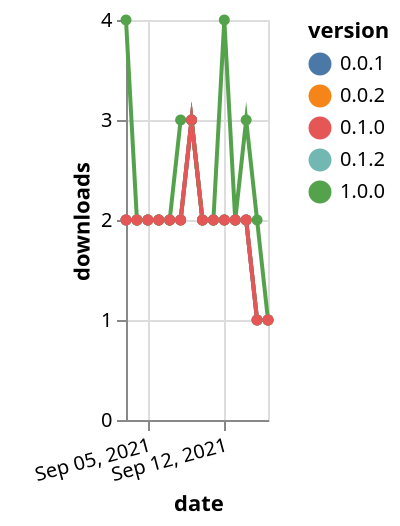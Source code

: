 {"$schema": "https://vega.github.io/schema/vega-lite/v5.json", "description": "A simple bar chart with embedded data.", "data": {"values": [{"date": "2021-09-03", "total": 2324, "delta": 2, "version": "0.1.2"}, {"date": "2021-09-04", "total": 2326, "delta": 2, "version": "0.1.2"}, {"date": "2021-09-05", "total": 2328, "delta": 2, "version": "0.1.2"}, {"date": "2021-09-06", "total": 2330, "delta": 2, "version": "0.1.2"}, {"date": "2021-09-07", "total": 2332, "delta": 2, "version": "0.1.2"}, {"date": "2021-09-08", "total": 2334, "delta": 2, "version": "0.1.2"}, {"date": "2021-09-09", "total": 2337, "delta": 3, "version": "0.1.2"}, {"date": "2021-09-10", "total": 2339, "delta": 2, "version": "0.1.2"}, {"date": "2021-09-11", "total": 2341, "delta": 2, "version": "0.1.2"}, {"date": "2021-09-12", "total": 2343, "delta": 2, "version": "0.1.2"}, {"date": "2021-09-13", "total": 2345, "delta": 2, "version": "0.1.2"}, {"date": "2021-09-14", "total": 2347, "delta": 2, "version": "0.1.2"}, {"date": "2021-09-15", "total": 2348, "delta": 1, "version": "0.1.2"}, {"date": "2021-09-16", "total": 2349, "delta": 1, "version": "0.1.2"}, {"date": "2021-09-03", "total": 2306, "delta": 2, "version": "0.0.2"}, {"date": "2021-09-04", "total": 2308, "delta": 2, "version": "0.0.2"}, {"date": "2021-09-05", "total": 2310, "delta": 2, "version": "0.0.2"}, {"date": "2021-09-06", "total": 2312, "delta": 2, "version": "0.0.2"}, {"date": "2021-09-07", "total": 2314, "delta": 2, "version": "0.0.2"}, {"date": "2021-09-08", "total": 2316, "delta": 2, "version": "0.0.2"}, {"date": "2021-09-09", "total": 2319, "delta": 3, "version": "0.0.2"}, {"date": "2021-09-10", "total": 2321, "delta": 2, "version": "0.0.2"}, {"date": "2021-09-11", "total": 2323, "delta": 2, "version": "0.0.2"}, {"date": "2021-09-12", "total": 2325, "delta": 2, "version": "0.0.2"}, {"date": "2021-09-13", "total": 2327, "delta": 2, "version": "0.0.2"}, {"date": "2021-09-14", "total": 2329, "delta": 2, "version": "0.0.2"}, {"date": "2021-09-15", "total": 2330, "delta": 1, "version": "0.0.2"}, {"date": "2021-09-16", "total": 2331, "delta": 1, "version": "0.0.2"}, {"date": "2021-09-03", "total": 2284, "delta": 2, "version": "0.0.1"}, {"date": "2021-09-04", "total": 2286, "delta": 2, "version": "0.0.1"}, {"date": "2021-09-05", "total": 2288, "delta": 2, "version": "0.0.1"}, {"date": "2021-09-06", "total": 2290, "delta": 2, "version": "0.0.1"}, {"date": "2021-09-07", "total": 2292, "delta": 2, "version": "0.0.1"}, {"date": "2021-09-08", "total": 2294, "delta": 2, "version": "0.0.1"}, {"date": "2021-09-09", "total": 2297, "delta": 3, "version": "0.0.1"}, {"date": "2021-09-10", "total": 2299, "delta": 2, "version": "0.0.1"}, {"date": "2021-09-11", "total": 2301, "delta": 2, "version": "0.0.1"}, {"date": "2021-09-12", "total": 2303, "delta": 2, "version": "0.0.1"}, {"date": "2021-09-13", "total": 2305, "delta": 2, "version": "0.0.1"}, {"date": "2021-09-14", "total": 2307, "delta": 2, "version": "0.0.1"}, {"date": "2021-09-15", "total": 2308, "delta": 1, "version": "0.0.1"}, {"date": "2021-09-16", "total": 2309, "delta": 1, "version": "0.0.1"}, {"date": "2021-09-03", "total": 1748, "delta": 4, "version": "1.0.0"}, {"date": "2021-09-04", "total": 1750, "delta": 2, "version": "1.0.0"}, {"date": "2021-09-05", "total": 1752, "delta": 2, "version": "1.0.0"}, {"date": "2021-09-06", "total": 1754, "delta": 2, "version": "1.0.0"}, {"date": "2021-09-07", "total": 1756, "delta": 2, "version": "1.0.0"}, {"date": "2021-09-08", "total": 1759, "delta": 3, "version": "1.0.0"}, {"date": "2021-09-09", "total": 1762, "delta": 3, "version": "1.0.0"}, {"date": "2021-09-10", "total": 1764, "delta": 2, "version": "1.0.0"}, {"date": "2021-09-11", "total": 1766, "delta": 2, "version": "1.0.0"}, {"date": "2021-09-12", "total": 1770, "delta": 4, "version": "1.0.0"}, {"date": "2021-09-13", "total": 1772, "delta": 2, "version": "1.0.0"}, {"date": "2021-09-14", "total": 1775, "delta": 3, "version": "1.0.0"}, {"date": "2021-09-15", "total": 1777, "delta": 2, "version": "1.0.0"}, {"date": "2021-09-16", "total": 1778, "delta": 1, "version": "1.0.0"}, {"date": "2021-09-03", "total": 2283, "delta": 2, "version": "0.1.0"}, {"date": "2021-09-04", "total": 2285, "delta": 2, "version": "0.1.0"}, {"date": "2021-09-05", "total": 2287, "delta": 2, "version": "0.1.0"}, {"date": "2021-09-06", "total": 2289, "delta": 2, "version": "0.1.0"}, {"date": "2021-09-07", "total": 2291, "delta": 2, "version": "0.1.0"}, {"date": "2021-09-08", "total": 2293, "delta": 2, "version": "0.1.0"}, {"date": "2021-09-09", "total": 2296, "delta": 3, "version": "0.1.0"}, {"date": "2021-09-10", "total": 2298, "delta": 2, "version": "0.1.0"}, {"date": "2021-09-11", "total": 2300, "delta": 2, "version": "0.1.0"}, {"date": "2021-09-12", "total": 2302, "delta": 2, "version": "0.1.0"}, {"date": "2021-09-13", "total": 2304, "delta": 2, "version": "0.1.0"}, {"date": "2021-09-14", "total": 2306, "delta": 2, "version": "0.1.0"}, {"date": "2021-09-15", "total": 2307, "delta": 1, "version": "0.1.0"}, {"date": "2021-09-16", "total": 2308, "delta": 1, "version": "0.1.0"}]}, "width": "container", "mark": {"type": "line", "point": {"filled": true}}, "encoding": {"x": {"field": "date", "type": "temporal", "timeUnit": "yearmonthdate", "title": "date", "axis": {"labelAngle": -15}}, "y": {"field": "delta", "type": "quantitative", "title": "downloads"}, "color": {"field": "version", "type": "nominal"}, "tooltip": {"field": "delta"}}}